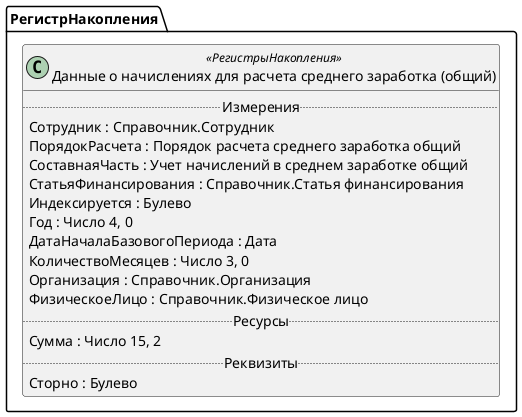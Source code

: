 ﻿@startuml ДанныеОНачисленияхДляРасчетаСреднегоЗаработкаОбщий
'!include templates.wsd
'..\include templates.wsd
class РегистрНакопления.ДанныеОНачисленияхДляРасчетаСреднегоЗаработкаОбщий as "Данные о начислениях для расчета среднего заработка (общий)" <<РегистрыНакопления>>
{
..Измерения..
Сотрудник : Справочник.Сотрудник
ПорядокРасчета : Порядок расчета среднего заработка общий
СоставнаяЧасть : Учет начислений в среднем заработке общий
СтатьяФинансирования : Справочник.Статья финансирования
Индексируется : Булево
Год : Число 4, 0
ДатаНачалаБазовогоПериода : Дата
КоличествоМесяцев : Число 3, 0
Организация : Справочник.Организация
ФизическоеЛицо : Справочник.Физическое лицо
..Ресурсы..
Сумма : Число 15, 2
..Реквизиты..
Сторно : Булево
}
@enduml
